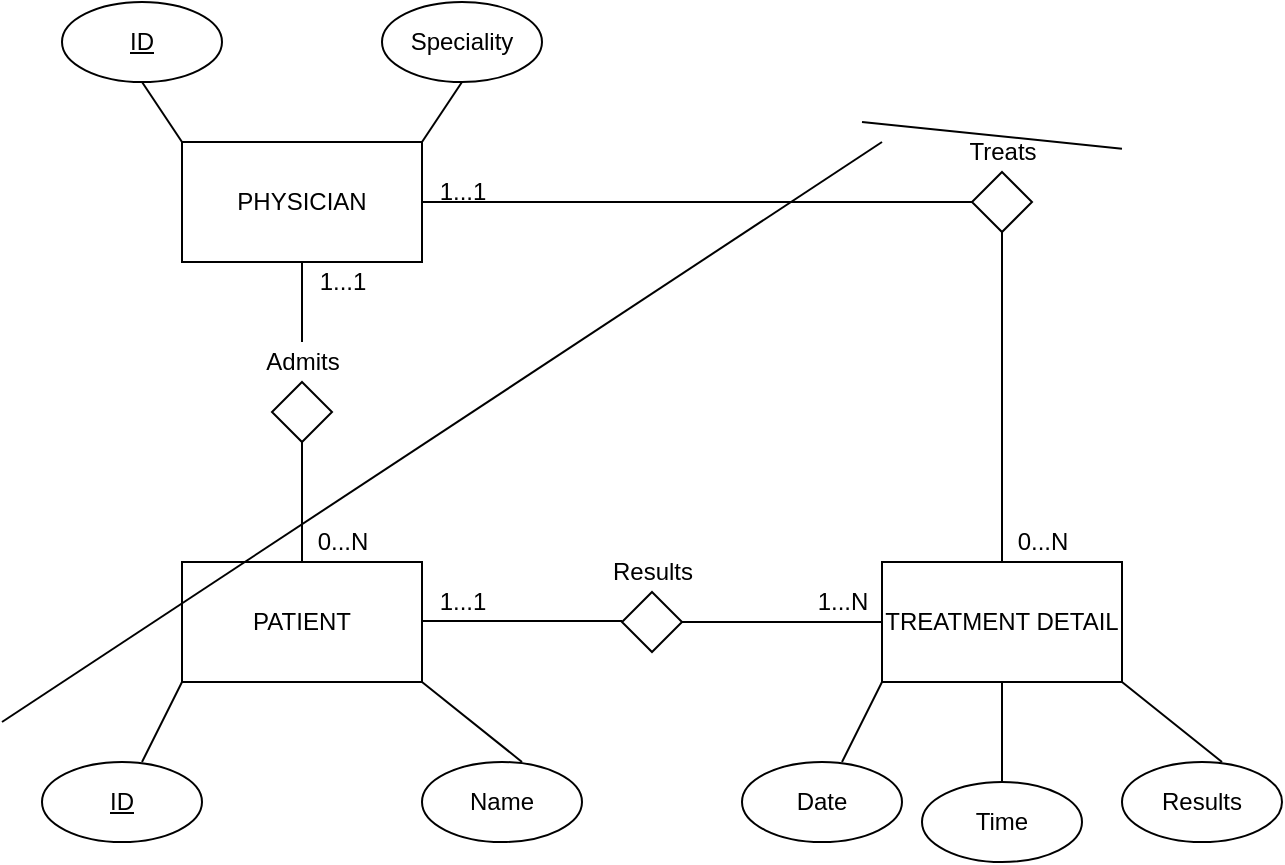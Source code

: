 <mxfile type="github" version="12.6.5">
  <diagram id="BrAs4xDvaqjIG8iaj59o" name="Page-1">
    <mxGraphModel grid="1" dx="768" dy="498" gridSize="10" guides="1" tooltips="1" connect="1" arrows="1" fold="1" page="1" pageScale="1" pageWidth="850" pageHeight="1100" math="0" shadow="0">
      <root>
        <mxCell id="0"/>
        <mxCell id="1" parent="0"/>
        <mxCell id="cXWGN66kRqV1Yj_a_ciC-4" value="" style="rhombus;whiteSpace=wrap;html=1;" parent="1" vertex="1">
          <mxGeometry as="geometry" x="215" y="300" width="30" height="30"/>
        </mxCell>
        <mxCell id="cXWGN66kRqV1Yj_a_ciC-6" value="PHYSICIAN" style="rounded=0;whiteSpace=wrap;html=1;" parent="1" vertex="1">
          <mxGeometry as="geometry" x="170" y="180" width="120" height="60"/>
        </mxCell>
        <mxCell id="cXWGN66kRqV1Yj_a_ciC-7" value="PATIENT" style="rounded=0;whiteSpace=wrap;html=1;" parent="1" vertex="1">
          <mxGeometry as="geometry" x="170" y="390" width="120" height="60"/>
        </mxCell>
        <mxCell id="cXWGN66kRqV1Yj_a_ciC-8" value="TREATMENT DETAIL" style="rounded=0;whiteSpace=wrap;html=1;" parent="1" vertex="1">
          <mxGeometry as="geometry" x="520" y="390" width="120" height="60"/>
        </mxCell>
        <mxCell id="cXWGN66kRqV1Yj_a_ciC-11" value="" style="endArrow=none;html=1;entryX=0.5;entryY=1;entryDx=0;entryDy=0;exitX=0;exitY=0;exitDx=0;exitDy=0;" target="cXWGN66kRqV1Yj_a_ciC-9" parent="1" edge="1">
          <mxGeometry as="geometry" width="50" height="50" relative="1">
            <mxPoint as="sourcePoint" x="520" y="180"/>
            <mxPoint as="targetPoint" x="80" y="470"/>
          </mxGeometry>
        </mxCell>
        <mxCell id="cXWGN66kRqV1Yj_a_ciC-12" value="" style="endArrow=none;html=1;entryX=0.5;entryY=1;entryDx=0;entryDy=0;" target="cXWGN66kRqV1Yj_a_ciC-10" parent="1" edge="1">
          <mxGeometry as="geometry" width="50" height="50" relative="1">
            <mxPoint as="sourcePoint" x="640" y="183.333"/>
            <mxPoint as="targetPoint" x="510" y="170"/>
          </mxGeometry>
        </mxCell>
        <mxCell id="cXWGN66kRqV1Yj_a_ciC-13" value="&lt;u&gt;ID&lt;/u&gt;" style="ellipse;whiteSpace=wrap;html=1;" parent="1" vertex="1">
          <mxGeometry as="geometry" x="100" y="490" width="80" height="40"/>
        </mxCell>
        <mxCell id="cXWGN66kRqV1Yj_a_ciC-14" value="" style="endArrow=none;html=1;entryX=0.625;entryY=0;entryDx=0;entryDy=0;exitX=0;exitY=1;exitDx=0;exitDy=0;entryPerimeter=0;" target="cXWGN66kRqV1Yj_a_ciC-13" parent="1" source="cXWGN66kRqV1Yj_a_ciC-7" edge="1">
          <mxGeometry as="geometry" width="50" height="50" relative="1">
            <mxPoint as="sourcePoint" x="100" y="450"/>
            <mxPoint as="targetPoint" x="-280" y="830"/>
          </mxGeometry>
        </mxCell>
        <mxCell id="cXWGN66kRqV1Yj_a_ciC-17" value="Name" style="ellipse;whiteSpace=wrap;html=1;" parent="1" vertex="1">
          <mxGeometry as="geometry" x="290" y="490" width="80" height="40"/>
        </mxCell>
        <mxCell id="cXWGN66kRqV1Yj_a_ciC-18" value="" style="endArrow=none;html=1;entryX=0.625;entryY=0;entryDx=0;entryDy=0;exitX=1;exitY=1;exitDx=0;exitDy=0;entryPerimeter=0;" target="cXWGN66kRqV1Yj_a_ciC-17" parent="1" source="cXWGN66kRqV1Yj_a_ciC-7" edge="1">
          <mxGeometry as="geometry" width="50" height="50" relative="1">
            <mxPoint as="sourcePoint" x="360" y="450"/>
            <mxPoint as="targetPoint" x="-90" y="830"/>
          </mxGeometry>
        </mxCell>
        <mxCell id="cXWGN66kRqV1Yj_a_ciC-19" value="&lt;u&gt;ID&lt;/u&gt;" style="ellipse;whiteSpace=wrap;html=1;" parent="1" vertex="1">
          <mxGeometry as="geometry" x="110" y="110" width="80" height="40"/>
        </mxCell>
        <mxCell id="cXWGN66kRqV1Yj_a_ciC-20" value="" style="endArrow=none;html=1;exitX=0;exitY=0;exitDx=0;exitDy=0;entryX=0.5;entryY=1;entryDx=0;entryDy=0;" target="cXWGN66kRqV1Yj_a_ciC-19" parent="1" source="cXWGN66kRqV1Yj_a_ciC-6" edge="1">
          <mxGeometry as="geometry" width="50" height="50" relative="1">
            <mxPoint as="sourcePoint" x="260" y="70"/>
            <mxPoint as="targetPoint" x="230" y="150"/>
          </mxGeometry>
        </mxCell>
        <mxCell id="cXWGN66kRqV1Yj_a_ciC-21" value="Time" style="ellipse;whiteSpace=wrap;html=1;" parent="1" vertex="1">
          <mxGeometry as="geometry" x="540" y="500" width="80" height="40"/>
        </mxCell>
        <mxCell id="cXWGN66kRqV1Yj_a_ciC-22" value="" style="endArrow=none;html=1;entryX=0.5;entryY=0;entryDx=0;entryDy=0;exitX=0.5;exitY=1;exitDx=0;exitDy=0;" target="cXWGN66kRqV1Yj_a_ciC-21" parent="1" source="cXWGN66kRqV1Yj_a_ciC-8" edge="1">
          <mxGeometry as="geometry" width="50" height="50" relative="1">
            <mxPoint as="sourcePoint" x="580" y="570"/>
            <mxPoint as="targetPoint" x="160" y="840"/>
          </mxGeometry>
        </mxCell>
        <mxCell id="cXWGN66kRqV1Yj_a_ciC-23" value="" style="endArrow=none;html=1;entryX=0.5;entryY=1;entryDx=0;entryDy=0;exitX=0.5;exitY=0;exitDx=0;exitDy=0;" target="cXWGN66kRqV1Yj_a_ciC-4" parent="1" source="cXWGN66kRqV1Yj_a_ciC-7" edge="1">
          <mxGeometry as="geometry" width="50" height="50" relative="1">
            <mxPoint as="sourcePoint" x="100" y="630"/>
            <mxPoint as="targetPoint" x="150" y="580"/>
          </mxGeometry>
        </mxCell>
        <mxCell id="cXWGN66kRqV1Yj_a_ciC-24" value="" style="endArrow=none;html=1;entryX=0.5;entryY=0;entryDx=0;entryDy=0;exitX=0.5;exitY=1;exitDx=0;exitDy=0;" target="cXWGN66kRqV1Yj_a_ciC-4" parent="1" source="cXWGN66kRqV1Yj_a_ciC-25" edge="1">
          <mxGeometry as="geometry" width="50" height="50" relative="1">
            <mxPoint as="sourcePoint" x="240" y="400"/>
            <mxPoint as="targetPoint" x="240" y="340"/>
          </mxGeometry>
        </mxCell>
        <mxCell id="cXWGN66kRqV1Yj_a_ciC-25" value="Admits" style="text;html=1;align=center;verticalAlign=middle;resizable=0;points=[];autosize=1;" parent="1" vertex="1">
          <mxGeometry as="geometry" x="205" y="280" width="50" height="20"/>
        </mxCell>
        <mxCell id="cXWGN66kRqV1Yj_a_ciC-26" value="" style="endArrow=none;html=1;entryX=0.5;entryY=0;entryDx=0;entryDy=0;exitX=0.5;exitY=1;exitDx=0;exitDy=0;" target="cXWGN66kRqV1Yj_a_ciC-25" parent="1" source="cXWGN66kRqV1Yj_a_ciC-6" edge="1">
          <mxGeometry as="geometry" width="50" height="50" relative="1">
            <mxPoint as="sourcePoint" x="230" y="240"/>
            <mxPoint as="targetPoint" x="230" y="300"/>
          </mxGeometry>
        </mxCell>
        <mxCell id="cXWGN66kRqV1Yj_a_ciC-27" value="0...N" style="text;html=1;align=center;verticalAlign=middle;resizable=0;points=[];autosize=1;" parent="1" vertex="1">
          <mxGeometry as="geometry" x="230" y="370" width="40" height="20"/>
        </mxCell>
        <mxCell id="cXWGN66kRqV1Yj_a_ciC-28" value="1...1" style="text;html=1;align=center;verticalAlign=middle;resizable=0;points=[];autosize=1;" parent="1" vertex="1">
          <mxGeometry as="geometry" x="230" y="240" width="40" height="20"/>
        </mxCell>
        <mxCell id="cXWGN66kRqV1Yj_a_ciC-29" value="" style="rhombus;whiteSpace=wrap;html=1;" parent="1" vertex="1">
          <mxGeometry as="geometry" x="390" y="405" width="30" height="30"/>
        </mxCell>
        <mxCell id="cXWGN66kRqV1Yj_a_ciC-30" value="" style="endArrow=none;html=1;exitX=0;exitY=0.5;exitDx=0;exitDy=0;entryX=1;entryY=0.5;entryDx=0;entryDy=0;" target="cXWGN66kRqV1Yj_a_ciC-29" parent="1" source="cXWGN66kRqV1Yj_a_ciC-8" edge="1">
          <mxGeometry as="geometry" width="50" height="50" relative="1">
            <mxPoint as="sourcePoint" x="420" y="480"/>
            <mxPoint as="targetPoint" x="510" y="340"/>
          </mxGeometry>
        </mxCell>
        <mxCell id="cXWGN66kRqV1Yj_a_ciC-31" value="Results" style="text;html=1;align=center;verticalAlign=middle;resizable=0;points=[];autosize=1;" parent="1" vertex="1">
          <mxGeometry as="geometry" x="375" y="385" width="60" height="20"/>
        </mxCell>
        <mxCell id="cXWGN66kRqV1Yj_a_ciC-32" value="" style="endArrow=none;html=1;exitX=0;exitY=0.5;exitDx=0;exitDy=0;entryX=1;entryY=0.5;entryDx=0;entryDy=0;" parent="1" edge="1">
          <mxGeometry as="geometry" width="50" height="50" relative="1">
            <mxPoint as="sourcePoint" x="390" y="419.5"/>
            <mxPoint as="targetPoint" x="290" y="419.5"/>
          </mxGeometry>
        </mxCell>
        <mxCell id="cXWGN66kRqV1Yj_a_ciC-33" value="1...1" style="text;html=1;align=center;verticalAlign=middle;resizable=0;points=[];autosize=1;" parent="1" vertex="1">
          <mxGeometry as="geometry" x="290" y="400" width="40" height="20"/>
        </mxCell>
        <mxCell id="cXWGN66kRqV1Yj_a_ciC-34" value="1...N" style="text;html=1;align=center;verticalAlign=middle;resizable=0;points=[];autosize=1;" parent="1" vertex="1">
          <mxGeometry as="geometry" x="480" y="400" width="40" height="20"/>
        </mxCell>
        <mxCell id="cXWGN66kRqV1Yj_a_ciC-35" value="Speciality" style="ellipse;whiteSpace=wrap;html=1;" parent="1" vertex="1">
          <mxGeometry as="geometry" x="270" y="110" width="80" height="40"/>
        </mxCell>
        <mxCell id="cXWGN66kRqV1Yj_a_ciC-36" value="" style="endArrow=none;html=1;exitX=1;exitY=0;exitDx=0;exitDy=0;entryX=0.5;entryY=1;entryDx=0;entryDy=0;" target="cXWGN66kRqV1Yj_a_ciC-35" parent="1" source="cXWGN66kRqV1Yj_a_ciC-6" edge="1">
          <mxGeometry as="geometry" width="50" height="50" relative="1">
            <mxPoint as="sourcePoint" x="360" y="180"/>
            <mxPoint as="targetPoint" x="420" y="150"/>
          </mxGeometry>
        </mxCell>
        <mxCell id="cXWGN66kRqV1Yj_a_ciC-37" value="Results" style="ellipse;whiteSpace=wrap;html=1;" parent="1" vertex="1">
          <mxGeometry as="geometry" x="640" y="490" width="80" height="40"/>
        </mxCell>
        <mxCell id="cXWGN66kRqV1Yj_a_ciC-38" value="" style="endArrow=none;html=1;entryX=0.625;entryY=0;entryDx=0;entryDy=0;exitX=1;exitY=1;exitDx=0;exitDy=0;entryPerimeter=0;" target="cXWGN66kRqV1Yj_a_ciC-37" parent="1" edge="1">
          <mxGeometry as="geometry" width="50" height="50" relative="1">
            <mxPoint as="sourcePoint" x="640" y="450"/>
            <mxPoint as="targetPoint" x="260" y="830"/>
          </mxGeometry>
        </mxCell>
        <mxCell id="cXWGN66kRqV1Yj_a_ciC-39" value="Date" style="ellipse;whiteSpace=wrap;html=1;" parent="1" vertex="1">
          <mxGeometry as="geometry" x="450" y="490" width="80" height="40"/>
        </mxCell>
        <mxCell id="cXWGN66kRqV1Yj_a_ciC-40" value="" style="endArrow=none;html=1;entryX=0.625;entryY=0;entryDx=0;entryDy=0;exitX=0;exitY=1;exitDx=0;exitDy=0;entryPerimeter=0;" target="cXWGN66kRqV1Yj_a_ciC-39" parent="1" edge="1">
          <mxGeometry as="geometry" width="50" height="50" relative="1">
            <mxPoint as="sourcePoint" x="520" y="450"/>
            <mxPoint as="targetPoint" x="70" y="830"/>
          </mxGeometry>
        </mxCell>
        <mxCell id="cXWGN66kRqV1Yj_a_ciC-41" value="" style="endArrow=none;html=1;exitX=0;exitY=0;exitDx=0;exitDy=0;entryX=0.5;entryY=1;entryDx=0;entryDy=0;" target="cXWGN66kRqV1Yj_a_ciC-43" parent="1" edge="1">
          <mxGeometry as="geometry" width="50" height="50" relative="1">
            <mxPoint as="sourcePoint" x="580" y="390"/>
            <mxPoint as="targetPoint" x="560" y="560"/>
          </mxGeometry>
        </mxCell>
        <mxCell id="cXWGN66kRqV1Yj_a_ciC-43" value="" style="rhombus;whiteSpace=wrap;html=1;" parent="1" vertex="1">
          <mxGeometry as="geometry" x="565" y="195" width="30" height="30"/>
        </mxCell>
        <mxCell id="cXWGN66kRqV1Yj_a_ciC-44" value="" style="endArrow=none;html=1;entryX=1;entryY=0.5;entryDx=0;entryDy=0;exitX=0;exitY=0.5;exitDx=0;exitDy=0;" target="cXWGN66kRqV1Yj_a_ciC-6" parent="1" source="cXWGN66kRqV1Yj_a_ciC-43" edge="1">
          <mxGeometry as="geometry" width="50" height="50" relative="1">
            <mxPoint as="sourcePoint" x="560" y="210"/>
            <mxPoint as="targetPoint" x="580" y="240"/>
          </mxGeometry>
        </mxCell>
        <mxCell id="cXWGN66kRqV1Yj_a_ciC-47" value="1...1" style="text;html=1;align=center;verticalAlign=middle;resizable=0;points=[];autosize=1;" parent="1" vertex="1">
          <mxGeometry as="geometry" x="290" y="195" width="40" height="20"/>
        </mxCell>
        <mxCell id="cXWGN66kRqV1Yj_a_ciC-48" value="0...N" style="text;html=1;align=center;verticalAlign=middle;resizable=0;points=[];autosize=1;" parent="1" vertex="1">
          <mxGeometry as="geometry" x="580" y="370" width="40" height="20"/>
        </mxCell>
        <mxCell id="cXWGN66kRqV1Yj_a_ciC-45" value="Treats" style="text;html=1;align=center;verticalAlign=middle;resizable=0;points=[];autosize=1;" parent="1" vertex="1">
          <mxGeometry as="geometry" x="555" y="175" width="50" height="20"/>
        </mxCell>
      </root>
    </mxGraphModel>
  </diagram>
</mxfile>
